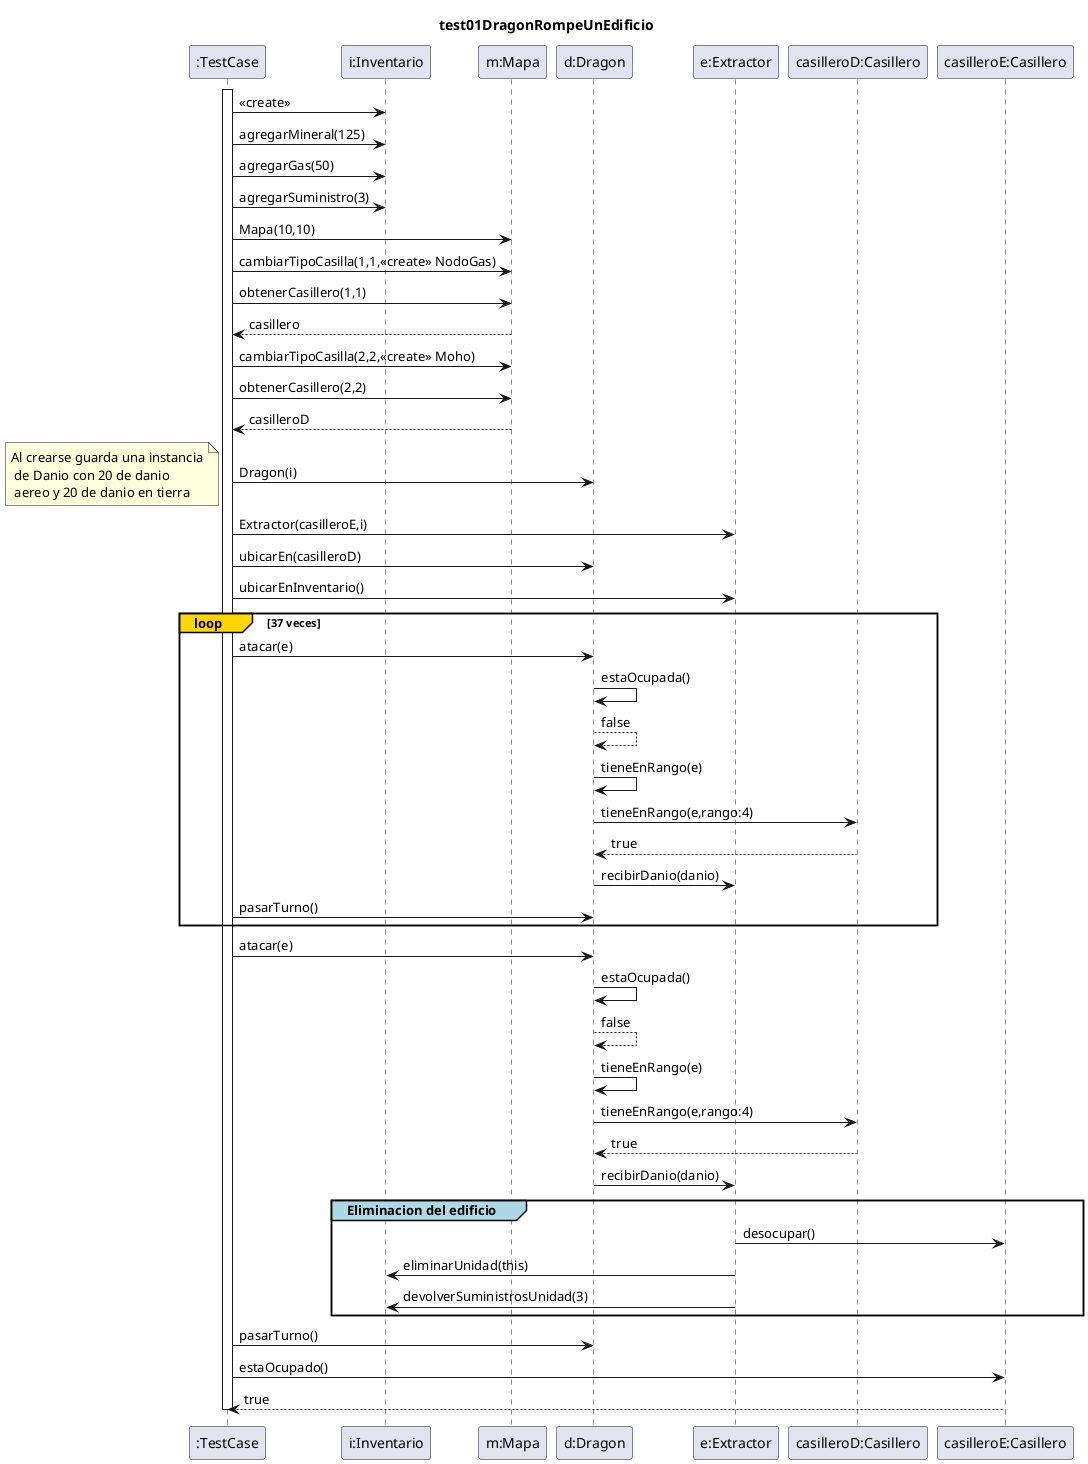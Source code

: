 @startuml
title test01DragonRompeUnEdificio

activate ":TestCase"
":TestCase" -> "i:Inventario": <<create>>
":TestCase" -> "i:Inventario": agregarMineral(125)
":TestCase" -> "i:Inventario": agregarGas(50)
":TestCase" -> "i:Inventario": agregarSuministro(3)

":TestCase" -> "m:Mapa": Mapa(10,10)

":TestCase" -> "m:Mapa": cambiarTipoCasilla(1,1,<<create>> NodoGas)
":TestCase" -> "m:Mapa": obtenerCasillero(1,1)
"m:Mapa" --> ":TestCase": casillero

":TestCase" -> "m:Mapa": cambiarTipoCasilla(2,2,<<create>> Moho)
":TestCase" -> "m:Mapa": obtenerCasillero(2,2)
"m:Mapa" --> ":TestCase": casilleroD


":TestCase" -> "d:Dragon": Dragon(i)
note left: Al crearse guarda una instancia\n de Danio con 20 de danio\n aereo y 20 de danio en tierra
":TestCase" -> "e:Extractor": Extractor(casilleroE,i)
":TestCase" -> "d:Dragon": ubicarEn(casilleroD)
":TestCase" -> "e:Extractor": ubicarEnInventario()

loop#Gold 37 veces
":TestCase" -> "d:Dragon": atacar(e)
"d:Dragon" -> "d:Dragon": estaOcupada()
"d:Dragon" --> "d:Dragon": false
"d:Dragon" -> "d:Dragon": tieneEnRango(e)
"d:Dragon" -> "casilleroD:Casillero": tieneEnRango(e,rango:4)
"casilleroD:Casillero" --> "d:Dragon": true
"d:Dragon" -> "e:Extractor": recibirDanio(danio)
":TestCase" -> "d:Dragon": pasarTurno()
end

":TestCase" -> "d:Dragon": atacar(e)
"d:Dragon" -> "d:Dragon": estaOcupada()
"d:Dragon" --> "d:Dragon": false
"d:Dragon" -> "d:Dragon": tieneEnRango(e)
"d:Dragon" -> "casilleroD:Casillero": tieneEnRango(e,rango:4)
"casilleroD:Casillero" --> "d:Dragon": true
"d:Dragon" -> "e:Extractor": recibirDanio(danio)
group#LightBlue Eliminacion del edificio
"e:Extractor" -> "casilleroE:Casillero": desocupar()
"e:Extractor" -> "i:Inventario": eliminarUnidad(this)
"e:Extractor" -> "i:Inventario": devolverSuministrosUnidad(3)
end
":TestCase" -> "d:Dragon": pasarTurno()

":TestCase" -> "casilleroE:Casillero": estaOcupado()
"casilleroE:Casillero" --> ":TestCase": true

deactivate ":TestCase"
@enduml